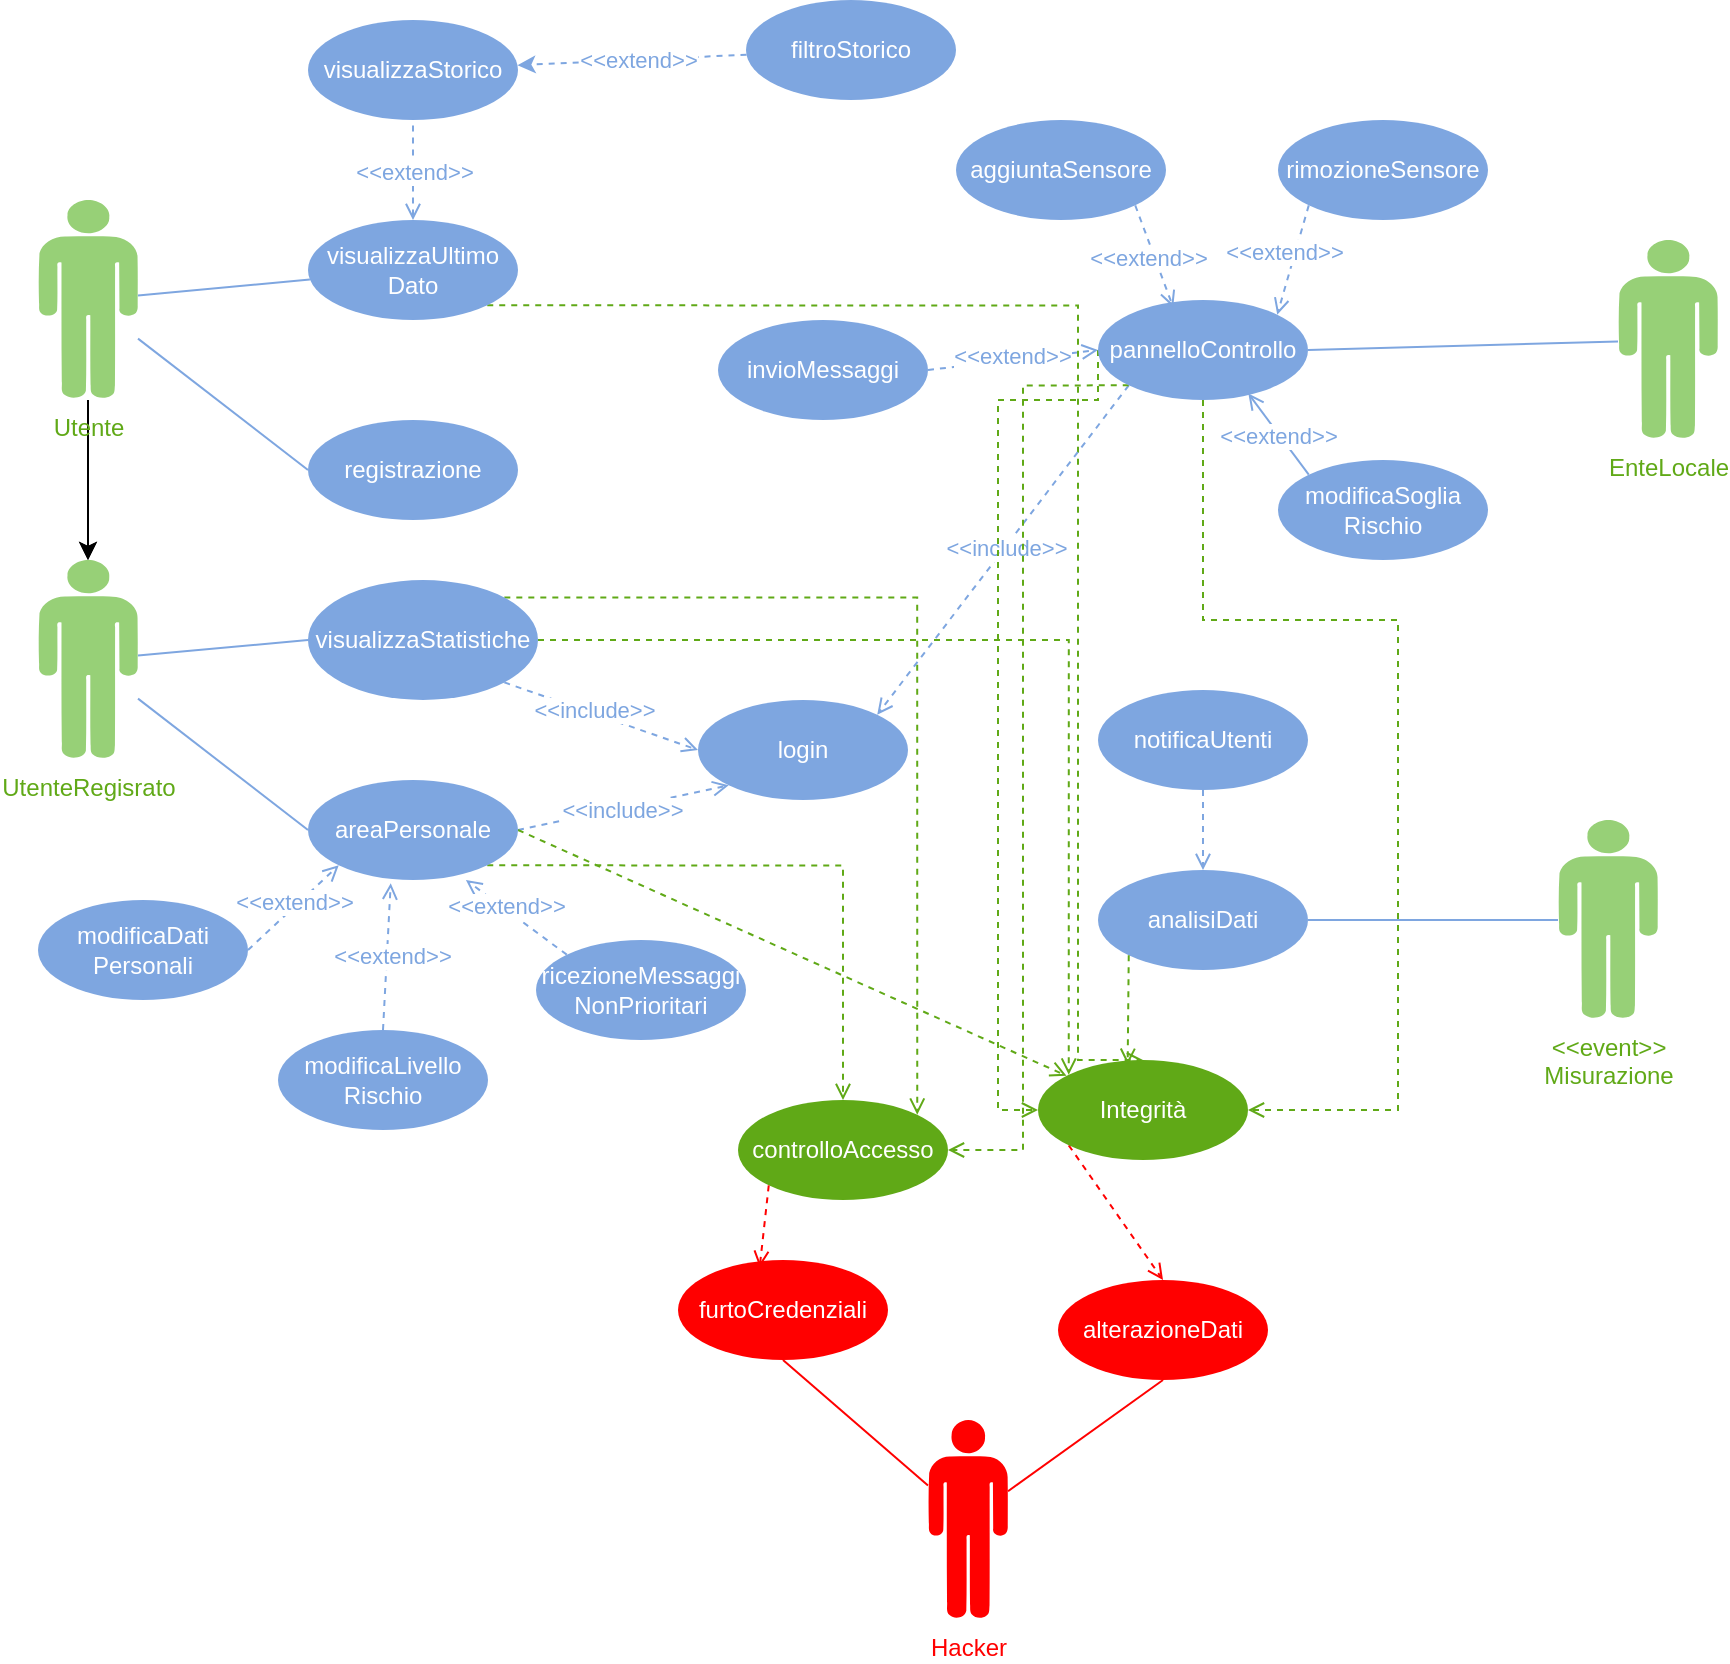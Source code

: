 <mxfile version="27.0.9">
  <diagram name="Pagina-1" id="ngrc2Y0ervrIFrzf7DpS">
    <mxGraphModel dx="1042" dy="722" grid="1" gridSize="10" guides="1" tooltips="1" connect="1" arrows="1" fold="1" page="1" pageScale="1" pageWidth="827" pageHeight="1169" math="0" shadow="0">
      <root>
        <mxCell id="0" />
        <mxCell id="1" parent="0" />
        <mxCell id="QVo-9qVDbVIKMkX55T8f-1" value="" style="edgeStyle=orthogonalEdgeStyle;rounded=0;orthogonalLoop=1;jettySize=auto;html=1;" edge="1" parent="1" source="QVo-9qVDbVIKMkX55T8f-5" target="QVo-9qVDbVIKMkX55T8f-10">
          <mxGeometry relative="1" as="geometry" />
        </mxCell>
        <mxCell id="QVo-9qVDbVIKMkX55T8f-2" value="" style="edgeStyle=orthogonalEdgeStyle;rounded=0;orthogonalLoop=1;jettySize=auto;html=1;" edge="1" parent="1" source="QVo-9qVDbVIKMkX55T8f-5" target="QVo-9qVDbVIKMkX55T8f-10">
          <mxGeometry relative="1" as="geometry" />
        </mxCell>
        <mxCell id="QVo-9qVDbVIKMkX55T8f-3" value="" style="rounded=0;orthogonalLoop=1;jettySize=auto;html=1;startArrow=none;startFill=0;strokeColor=#7EA6E0;endArrow=none;" edge="1" parent="1" source="QVo-9qVDbVIKMkX55T8f-5" target="QVo-9qVDbVIKMkX55T8f-15">
          <mxGeometry relative="1" as="geometry" />
        </mxCell>
        <mxCell id="QVo-9qVDbVIKMkX55T8f-4" style="rounded=0;orthogonalLoop=1;jettySize=auto;html=1;entryX=0;entryY=0.5;entryDx=0;entryDy=0;endArrow=none;startFill=0;strokeColor=#7EA6E0;" edge="1" parent="1" source="QVo-9qVDbVIKMkX55T8f-5" target="QVo-9qVDbVIKMkX55T8f-20">
          <mxGeometry relative="1" as="geometry" />
        </mxCell>
        <mxCell id="QVo-9qVDbVIKMkX55T8f-5" value="&lt;font style=&quot;color: rgb(96, 169, 23);&quot;&gt;Utente&lt;/font&gt;" style="verticalLabelPosition=bottom;sketch=0;html=1;fillColor=#97D077;verticalAlign=top;align=center;pointerEvents=1;shape=mxgraph.cisco_safe.design.actor_2;" vertex="1" parent="1">
          <mxGeometry x="30" y="170" width="50" height="100" as="geometry" />
        </mxCell>
        <mxCell id="QVo-9qVDbVIKMkX55T8f-6" style="rounded=0;orthogonalLoop=1;jettySize=auto;html=1;entryX=1;entryY=0.5;entryDx=0;entryDy=0;endArrow=none;startFill=0;strokeColor=#7EA6E0;" edge="1" parent="1" source="QVo-9qVDbVIKMkX55T8f-7" target="QVo-9qVDbVIKMkX55T8f-46">
          <mxGeometry relative="1" as="geometry" />
        </mxCell>
        <mxCell id="QVo-9qVDbVIKMkX55T8f-7" value="&lt;font style=&quot;color: rgb(96, 169, 23);&quot;&gt;&amp;lt;&amp;lt;event&amp;gt;&amp;gt;&lt;/font&gt;&lt;div&gt;&lt;font style=&quot;color: rgb(96, 169, 23);&quot;&gt;Misurazione&lt;/font&gt;&lt;/div&gt;" style="verticalLabelPosition=bottom;sketch=0;html=1;fillColor=#97D077;verticalAlign=top;align=center;pointerEvents=1;shape=mxgraph.cisco_safe.design.actor_2;" vertex="1" parent="1">
          <mxGeometry x="790" y="480" width="50" height="100" as="geometry" />
        </mxCell>
        <mxCell id="QVo-9qVDbVIKMkX55T8f-8" style="rounded=0;orthogonalLoop=1;jettySize=auto;html=1;entryX=0;entryY=0.5;entryDx=0;entryDy=0;endArrow=none;startFill=0;strokeColor=#7EA6E0;" edge="1" parent="1" source="QVo-9qVDbVIKMkX55T8f-10" target="QVo-9qVDbVIKMkX55T8f-27">
          <mxGeometry relative="1" as="geometry" />
        </mxCell>
        <mxCell id="QVo-9qVDbVIKMkX55T8f-9" style="rounded=0;orthogonalLoop=1;jettySize=auto;html=1;entryX=0;entryY=0.5;entryDx=0;entryDy=0;endArrow=none;startFill=0;strokeColor=#7EA6E0;" edge="1" parent="1" source="QVo-9qVDbVIKMkX55T8f-10" target="QVo-9qVDbVIKMkX55T8f-23">
          <mxGeometry relative="1" as="geometry" />
        </mxCell>
        <mxCell id="QVo-9qVDbVIKMkX55T8f-10" value="&lt;font style=&quot;color: rgb(96, 169, 23);&quot;&gt;UtenteRegisrato&lt;/font&gt;" style="verticalLabelPosition=bottom;sketch=0;html=1;fillColor=#97D077;verticalAlign=top;align=center;pointerEvents=1;shape=mxgraph.cisco_safe.design.actor_2;" vertex="1" parent="1">
          <mxGeometry x="30" y="350" width="50" height="100" as="geometry" />
        </mxCell>
        <mxCell id="QVo-9qVDbVIKMkX55T8f-11" style="rounded=0;orthogonalLoop=1;jettySize=auto;html=1;entryX=1;entryY=0.5;entryDx=0;entryDy=0;strokeColor=#7EA6E0;endArrow=none;startFill=0;" edge="1" parent="1" source="QVo-9qVDbVIKMkX55T8f-12" target="QVo-9qVDbVIKMkX55T8f-35">
          <mxGeometry relative="1" as="geometry" />
        </mxCell>
        <mxCell id="QVo-9qVDbVIKMkX55T8f-12" value="&lt;font style=&quot;color: rgb(96, 169, 23);&quot;&gt;EnteLocale&lt;/font&gt;" style="verticalLabelPosition=bottom;sketch=0;html=1;fillColor=#97D077;verticalAlign=top;align=center;pointerEvents=1;shape=mxgraph.cisco_safe.design.actor_2;" vertex="1" parent="1">
          <mxGeometry x="820" y="190" width="50" height="100" as="geometry" />
        </mxCell>
        <mxCell id="QVo-9qVDbVIKMkX55T8f-13" style="edgeStyle=orthogonalEdgeStyle;rounded=0;orthogonalLoop=1;jettySize=auto;html=1;exitX=0.5;exitY=0;exitDx=0;exitDy=0;entryX=0.5;entryY=1;entryDx=0;entryDy=0;startArrow=open;startFill=0;endArrow=none;dashed=1;strokeColor=#7EA6E0;" edge="1" parent="1" source="QVo-9qVDbVIKMkX55T8f-15" target="QVo-9qVDbVIKMkX55T8f-16">
          <mxGeometry relative="1" as="geometry" />
        </mxCell>
        <mxCell id="QVo-9qVDbVIKMkX55T8f-14" value="&lt;font style=&quot;color: rgb(126, 166, 224);&quot;&gt;&amp;lt;&amp;lt;extend&amp;gt;&amp;gt;&lt;/font&gt;" style="edgeLabel;html=1;align=center;verticalAlign=middle;resizable=0;points=[];" vertex="1" connectable="0" parent="QVo-9qVDbVIKMkX55T8f-13">
          <mxGeometry x="-0.04" y="6" relative="1" as="geometry">
            <mxPoint x="6" as="offset" />
          </mxGeometry>
        </mxCell>
        <mxCell id="QVo-9qVDbVIKMkX55T8f-76" style="edgeStyle=orthogonalEdgeStyle;rounded=0;orthogonalLoop=1;jettySize=auto;html=1;exitX=1;exitY=1;exitDx=0;exitDy=0;entryX=0.5;entryY=0;entryDx=0;entryDy=0;dashed=1;strokeColor=#60A917;endArrow=open;endFill=0;" edge="1" parent="1" source="QVo-9qVDbVIKMkX55T8f-15" target="QVo-9qVDbVIKMkX55T8f-62">
          <mxGeometry relative="1" as="geometry">
            <Array as="points">
              <mxPoint x="550" y="223" />
              <mxPoint x="550" y="600" />
            </Array>
          </mxGeometry>
        </mxCell>
        <mxCell id="QVo-9qVDbVIKMkX55T8f-15" value="visualizzaUltimo&lt;div&gt;Dato&lt;/div&gt;" style="ellipse;whiteSpace=wrap;html=1;fillColor=#7EA6E0;strokeColor=none;fontColor=#FFFFFF;" vertex="1" parent="1">
          <mxGeometry x="165" y="180" width="105" height="50" as="geometry" />
        </mxCell>
        <mxCell id="QVo-9qVDbVIKMkX55T8f-16" value="visualizzaStorico" style="ellipse;whiteSpace=wrap;html=1;fillColor=#7EA6E0;strokeColor=none;fontColor=#FFFFFF;" vertex="1" parent="1">
          <mxGeometry x="165" y="80" width="105" height="50" as="geometry" />
        </mxCell>
        <mxCell id="QVo-9qVDbVIKMkX55T8f-17" style="rounded=0;orthogonalLoop=1;jettySize=auto;html=1;dashed=1;strokeColor=#7EA6E0;" edge="1" parent="1" source="QVo-9qVDbVIKMkX55T8f-19" target="QVo-9qVDbVIKMkX55T8f-16">
          <mxGeometry relative="1" as="geometry" />
        </mxCell>
        <mxCell id="QVo-9qVDbVIKMkX55T8f-18" value="&lt;span style=&quot;color: rgb(126, 166, 224);&quot;&gt;&amp;lt;&amp;lt;extend&amp;gt;&amp;gt;&lt;/span&gt;" style="edgeLabel;html=1;align=center;verticalAlign=middle;resizable=0;points=[];" vertex="1" connectable="0" parent="QVo-9qVDbVIKMkX55T8f-17">
          <mxGeometry x="-0.04" relative="1" as="geometry">
            <mxPoint as="offset" />
          </mxGeometry>
        </mxCell>
        <mxCell id="QVo-9qVDbVIKMkX55T8f-19" value="filtroStorico" style="ellipse;whiteSpace=wrap;html=1;fillColor=#7EA6E0;strokeColor=none;fontColor=#FFFFFF;" vertex="1" parent="1">
          <mxGeometry x="384" y="70" width="105" height="50" as="geometry" />
        </mxCell>
        <mxCell id="QVo-9qVDbVIKMkX55T8f-20" value="registrazione" style="ellipse;whiteSpace=wrap;html=1;fillColor=#7EA6E0;strokeColor=none;fontColor=#FFFFFF;" vertex="1" parent="1">
          <mxGeometry x="165" y="280" width="105" height="50" as="geometry" />
        </mxCell>
        <mxCell id="QVo-9qVDbVIKMkX55T8f-21" style="rounded=0;orthogonalLoop=1;jettySize=auto;html=1;exitX=1;exitY=1;exitDx=0;exitDy=0;entryX=0;entryY=0.5;entryDx=0;entryDy=0;dashed=1;endArrow=open;endFill=0;strokeColor=#7EA6E0;" edge="1" parent="1" source="QVo-9qVDbVIKMkX55T8f-23" target="QVo-9qVDbVIKMkX55T8f-24">
          <mxGeometry relative="1" as="geometry" />
        </mxCell>
        <mxCell id="QVo-9qVDbVIKMkX55T8f-22" value="&lt;span style=&quot;color: rgb(126, 166, 224);&quot;&gt;&amp;lt;&amp;lt;include&amp;gt;&amp;gt;&lt;/span&gt;" style="edgeLabel;html=1;align=center;verticalAlign=middle;resizable=0;points=[];" vertex="1" connectable="0" parent="QVo-9qVDbVIKMkX55T8f-21">
          <mxGeometry x="-0.095" y="2" relative="1" as="geometry">
            <mxPoint as="offset" />
          </mxGeometry>
        </mxCell>
        <mxCell id="QVo-9qVDbVIKMkX55T8f-69" style="edgeStyle=orthogonalEdgeStyle;rounded=0;orthogonalLoop=1;jettySize=auto;html=1;exitX=1;exitY=0;exitDx=0;exitDy=0;entryX=1;entryY=0;entryDx=0;entryDy=0;dashed=1;endArrow=open;endFill=0;strokeColor=#60A917;" edge="1" parent="1" source="QVo-9qVDbVIKMkX55T8f-23" target="QVo-9qVDbVIKMkX55T8f-63">
          <mxGeometry relative="1" as="geometry" />
        </mxCell>
        <mxCell id="QVo-9qVDbVIKMkX55T8f-72" style="edgeStyle=orthogonalEdgeStyle;rounded=0;orthogonalLoop=1;jettySize=auto;html=1;exitX=1;exitY=0.5;exitDx=0;exitDy=0;entryX=0;entryY=0;entryDx=0;entryDy=0;endArrow=open;endFill=0;dashed=1;strokeColor=#60A917;" edge="1" parent="1" source="QVo-9qVDbVIKMkX55T8f-23" target="QVo-9qVDbVIKMkX55T8f-62">
          <mxGeometry relative="1" as="geometry">
            <mxPoint x="540" y="620" as="targetPoint" />
          </mxGeometry>
        </mxCell>
        <mxCell id="QVo-9qVDbVIKMkX55T8f-23" value="visualizzaStatistiche" style="ellipse;whiteSpace=wrap;html=1;fillColor=#7EA6E0;strokeColor=none;fontColor=#FFFFFF;" vertex="1" parent="1">
          <mxGeometry x="165" y="360" width="115" height="60" as="geometry" />
        </mxCell>
        <mxCell id="QVo-9qVDbVIKMkX55T8f-24" value="login" style="ellipse;whiteSpace=wrap;html=1;fillColor=#7EA6E0;strokeColor=none;fontColor=#FFFFFF;" vertex="1" parent="1">
          <mxGeometry x="360" y="420" width="105" height="50" as="geometry" />
        </mxCell>
        <mxCell id="QVo-9qVDbVIKMkX55T8f-25" style="rounded=0;orthogonalLoop=1;jettySize=auto;html=1;exitX=1;exitY=0.5;exitDx=0;exitDy=0;entryX=0;entryY=1;entryDx=0;entryDy=0;endArrow=open;endFill=0;dashed=1;strokeColor=#7EA6E0;" edge="1" parent="1" source="QVo-9qVDbVIKMkX55T8f-27" target="QVo-9qVDbVIKMkX55T8f-24">
          <mxGeometry relative="1" as="geometry" />
        </mxCell>
        <mxCell id="QVo-9qVDbVIKMkX55T8f-26" value="&lt;font style=&quot;color: rgb(126, 166, 224);&quot;&gt;&amp;lt;&amp;lt;include&amp;gt;&amp;gt;&lt;/font&gt;" style="edgeLabel;html=1;align=center;verticalAlign=middle;resizable=0;points=[];" vertex="1" connectable="0" parent="QVo-9qVDbVIKMkX55T8f-25">
          <mxGeometry x="-0.012" y="-1" relative="1" as="geometry">
            <mxPoint as="offset" />
          </mxGeometry>
        </mxCell>
        <mxCell id="QVo-9qVDbVIKMkX55T8f-68" style="edgeStyle=orthogonalEdgeStyle;rounded=0;orthogonalLoop=1;jettySize=auto;html=1;exitX=1;exitY=1;exitDx=0;exitDy=0;entryX=0.5;entryY=0;entryDx=0;entryDy=0;dashed=1;endArrow=open;endFill=0;strokeColor=#60A917;" edge="1" parent="1" source="QVo-9qVDbVIKMkX55T8f-27" target="QVo-9qVDbVIKMkX55T8f-63">
          <mxGeometry relative="1" as="geometry" />
        </mxCell>
        <mxCell id="QVo-9qVDbVIKMkX55T8f-71" style="rounded=0;orthogonalLoop=1;jettySize=auto;html=1;exitX=1;exitY=0.5;exitDx=0;exitDy=0;dashed=1;endArrow=open;endFill=0;strokeColor=#60A917;" edge="1" parent="1" source="QVo-9qVDbVIKMkX55T8f-27" target="QVo-9qVDbVIKMkX55T8f-62">
          <mxGeometry relative="1" as="geometry">
            <mxPoint x="550" y="600" as="targetPoint" />
          </mxGeometry>
        </mxCell>
        <mxCell id="QVo-9qVDbVIKMkX55T8f-27" value="areaPersonale" style="ellipse;whiteSpace=wrap;html=1;fillColor=#7EA6E0;strokeColor=none;fontColor=#FFFFFF;" vertex="1" parent="1">
          <mxGeometry x="165" y="460" width="105" height="50" as="geometry" />
        </mxCell>
        <mxCell id="QVo-9qVDbVIKMkX55T8f-28" style="rounded=0;orthogonalLoop=1;jettySize=auto;html=1;exitX=1;exitY=0.5;exitDx=0;exitDy=0;entryX=0;entryY=1;entryDx=0;entryDy=0;dashed=1;endArrow=open;endFill=0;strokeColor=#7EA6E0;" edge="1" parent="1" source="QVo-9qVDbVIKMkX55T8f-30" target="QVo-9qVDbVIKMkX55T8f-27">
          <mxGeometry relative="1" as="geometry" />
        </mxCell>
        <mxCell id="QVo-9qVDbVIKMkX55T8f-29" value="&lt;span style=&quot;color: rgb(126, 166, 224);&quot;&gt;&amp;lt;&amp;lt;extend&amp;gt;&amp;gt;&lt;/span&gt;" style="edgeLabel;html=1;align=center;verticalAlign=middle;resizable=0;points=[];" vertex="1" connectable="0" parent="QVo-9qVDbVIKMkX55T8f-28">
          <mxGeometry x="0.059" y="2" relative="1" as="geometry">
            <mxPoint as="offset" />
          </mxGeometry>
        </mxCell>
        <mxCell id="QVo-9qVDbVIKMkX55T8f-30" value="modificaDati&lt;div&gt;Personali&lt;/div&gt;" style="ellipse;whiteSpace=wrap;html=1;fillColor=#7EA6E0;strokeColor=none;fontColor=#FFFFFF;" vertex="1" parent="1">
          <mxGeometry x="30" y="520" width="105" height="50" as="geometry" />
        </mxCell>
        <mxCell id="QVo-9qVDbVIKMkX55T8f-31" value="modificaLivello&lt;div&gt;Rischio&lt;/div&gt;" style="ellipse;whiteSpace=wrap;html=1;fillColor=#7EA6E0;strokeColor=none;fontColor=#FFFFFF;" vertex="1" parent="1">
          <mxGeometry x="150" y="585" width="105" height="50" as="geometry" />
        </mxCell>
        <mxCell id="QVo-9qVDbVIKMkX55T8f-32" value="ricezioneMessaggi&lt;div&gt;NonPrioritari&lt;/div&gt;" style="ellipse;whiteSpace=wrap;html=1;fillColor=#7EA6E0;strokeColor=none;fontColor=#FFFFFF;" vertex="1" parent="1">
          <mxGeometry x="279" y="540" width="105" height="50" as="geometry" />
        </mxCell>
        <mxCell id="QVo-9qVDbVIKMkX55T8f-33" style="rounded=0;orthogonalLoop=1;jettySize=auto;html=1;exitX=0;exitY=1;exitDx=0;exitDy=0;entryX=1;entryY=0;entryDx=0;entryDy=0;dashed=1;endArrow=open;endFill=0;strokeColor=#7EA6E0;" edge="1" parent="1" source="QVo-9qVDbVIKMkX55T8f-35" target="QVo-9qVDbVIKMkX55T8f-24">
          <mxGeometry relative="1" as="geometry" />
        </mxCell>
        <mxCell id="QVo-9qVDbVIKMkX55T8f-34" value="&lt;span style=&quot;color: rgb(126, 166, 224);&quot;&gt;&amp;lt;&amp;lt;include&amp;gt;&amp;gt;&lt;/span&gt;" style="edgeLabel;html=1;align=center;verticalAlign=middle;resizable=0;points=[];" vertex="1" connectable="0" parent="QVo-9qVDbVIKMkX55T8f-33">
          <mxGeometry x="-0.014" relative="1" as="geometry">
            <mxPoint as="offset" />
          </mxGeometry>
        </mxCell>
        <mxCell id="QVo-9qVDbVIKMkX55T8f-70" style="edgeStyle=orthogonalEdgeStyle;rounded=0;orthogonalLoop=1;jettySize=auto;html=1;exitX=0;exitY=1;exitDx=0;exitDy=0;entryX=1;entryY=0.5;entryDx=0;entryDy=0;dashed=1;strokeColor=#60A917;endArrow=open;endFill=0;" edge="1" parent="1" source="QVo-9qVDbVIKMkX55T8f-35" target="QVo-9qVDbVIKMkX55T8f-63">
          <mxGeometry relative="1" as="geometry" />
        </mxCell>
        <mxCell id="QVo-9qVDbVIKMkX55T8f-74" style="edgeStyle=orthogonalEdgeStyle;rounded=0;orthogonalLoop=1;jettySize=auto;html=1;exitX=0;exitY=0.5;exitDx=0;exitDy=0;entryX=0;entryY=0.5;entryDx=0;entryDy=0;dashed=1;endArrow=open;endFill=0;strokeColor=#60A917;" edge="1" parent="1" source="QVo-9qVDbVIKMkX55T8f-35" target="QVo-9qVDbVIKMkX55T8f-62">
          <mxGeometry relative="1" as="geometry">
            <Array as="points">
              <mxPoint x="560" y="270" />
              <mxPoint x="510" y="270" />
              <mxPoint x="510" y="625" />
            </Array>
          </mxGeometry>
        </mxCell>
        <mxCell id="QVo-9qVDbVIKMkX55T8f-75" style="edgeStyle=orthogonalEdgeStyle;rounded=0;orthogonalLoop=1;jettySize=auto;html=1;exitX=0.5;exitY=1;exitDx=0;exitDy=0;entryX=1;entryY=0.5;entryDx=0;entryDy=0;endArrow=open;endFill=0;dashed=1;strokeColor=#60A917;" edge="1" parent="1" source="QVo-9qVDbVIKMkX55T8f-35" target="QVo-9qVDbVIKMkX55T8f-62">
          <mxGeometry relative="1" as="geometry">
            <Array as="points">
              <mxPoint x="613" y="380" />
              <mxPoint x="710" y="380" />
              <mxPoint x="710" y="625" />
            </Array>
          </mxGeometry>
        </mxCell>
        <mxCell id="QVo-9qVDbVIKMkX55T8f-35" value="pannelloControllo" style="ellipse;whiteSpace=wrap;html=1;fillColor=#7EA6E0;strokeColor=none;fontColor=#FFFFFF;" vertex="1" parent="1">
          <mxGeometry x="560" y="220" width="105" height="50" as="geometry" />
        </mxCell>
        <mxCell id="QVo-9qVDbVIKMkX55T8f-36" value="aggiuntaSensore" style="ellipse;whiteSpace=wrap;html=1;fillColor=#7EA6E0;strokeColor=none;fontColor=#FFFFFF;" vertex="1" parent="1">
          <mxGeometry x="489" y="130" width="105" height="50" as="geometry" />
        </mxCell>
        <mxCell id="QVo-9qVDbVIKMkX55T8f-37" style="rounded=0;orthogonalLoop=1;jettySize=auto;html=1;exitX=0;exitY=1;exitDx=0;exitDy=0;entryX=1;entryY=0;entryDx=0;entryDy=0;endArrow=open;endFill=0;dashed=1;strokeColor=#7EA6E0;" edge="1" parent="1" source="QVo-9qVDbVIKMkX55T8f-39" target="QVo-9qVDbVIKMkX55T8f-35">
          <mxGeometry relative="1" as="geometry" />
        </mxCell>
        <mxCell id="QVo-9qVDbVIKMkX55T8f-38" value="&lt;span style=&quot;color: rgb(126, 166, 224);&quot;&gt;&amp;lt;&amp;lt;extend&amp;gt;&amp;gt;&lt;/span&gt;" style="edgeLabel;html=1;align=center;verticalAlign=middle;resizable=0;points=[];" vertex="1" connectable="0" parent="QVo-9qVDbVIKMkX55T8f-37">
          <mxGeometry x="-0.086" y="-6" relative="1" as="geometry">
            <mxPoint as="offset" />
          </mxGeometry>
        </mxCell>
        <mxCell id="QVo-9qVDbVIKMkX55T8f-39" value="rimozioneSensore" style="ellipse;whiteSpace=wrap;html=1;fillColor=#7EA6E0;strokeColor=none;fontColor=#FFFFFF;" vertex="1" parent="1">
          <mxGeometry x="650" y="130" width="105" height="50" as="geometry" />
        </mxCell>
        <mxCell id="QVo-9qVDbVIKMkX55T8f-40" value="modificaSoglia&lt;div&gt;Rischio&lt;/div&gt;" style="ellipse;whiteSpace=wrap;html=1;fillColor=#7EA6E0;strokeColor=none;fontColor=#FFFFFF;" vertex="1" parent="1">
          <mxGeometry x="650" y="300" width="105" height="50" as="geometry" />
        </mxCell>
        <mxCell id="QVo-9qVDbVIKMkX55T8f-41" style="rounded=0;orthogonalLoop=1;jettySize=auto;html=1;exitX=1;exitY=0.5;exitDx=0;exitDy=0;entryX=0;entryY=0.5;entryDx=0;entryDy=0;dashed=1;endArrow=open;endFill=0;strokeColor=#7EA6E0;" edge="1" parent="1" source="QVo-9qVDbVIKMkX55T8f-43" target="QVo-9qVDbVIKMkX55T8f-35">
          <mxGeometry relative="1" as="geometry" />
        </mxCell>
        <mxCell id="QVo-9qVDbVIKMkX55T8f-42" value="&lt;span style=&quot;color: rgb(126, 166, 224);&quot;&gt;&amp;lt;&amp;lt;extend&amp;gt;&amp;gt;&lt;/span&gt;" style="edgeLabel;html=1;align=center;verticalAlign=middle;resizable=0;points=[];" vertex="1" connectable="0" parent="QVo-9qVDbVIKMkX55T8f-41">
          <mxGeometry x="-0.015" y="2" relative="1" as="geometry">
            <mxPoint as="offset" />
          </mxGeometry>
        </mxCell>
        <mxCell id="QVo-9qVDbVIKMkX55T8f-43" value="invioMessaggi" style="ellipse;whiteSpace=wrap;html=1;fillColor=#7EA6E0;strokeColor=none;fontColor=#FFFFFF;" vertex="1" parent="1">
          <mxGeometry x="370" y="230" width="105" height="50" as="geometry" />
        </mxCell>
        <mxCell id="QVo-9qVDbVIKMkX55T8f-44" style="rounded=0;orthogonalLoop=1;jettySize=auto;html=1;exitX=0.5;exitY=1;exitDx=0;exitDy=0;dashed=1;endArrow=open;endFill=0;strokeColor=#7EA6E0;" edge="1" parent="1" source="QVo-9qVDbVIKMkX55T8f-45" target="QVo-9qVDbVIKMkX55T8f-46">
          <mxGeometry relative="1" as="geometry" />
        </mxCell>
        <mxCell id="QVo-9qVDbVIKMkX55T8f-45" value="notificaUtenti" style="ellipse;whiteSpace=wrap;html=1;fillColor=#7EA6E0;strokeColor=none;fontColor=#FFFFFF;" vertex="1" parent="1">
          <mxGeometry x="560" y="415" width="105" height="50" as="geometry" />
        </mxCell>
        <mxCell id="QVo-9qVDbVIKMkX55T8f-46" value="analisiDati" style="ellipse;whiteSpace=wrap;html=1;fillColor=#7EA6E0;strokeColor=none;fontColor=#FFFFFF;" vertex="1" parent="1">
          <mxGeometry x="560" y="505" width="105" height="50" as="geometry" />
        </mxCell>
        <mxCell id="QVo-9qVDbVIKMkX55T8f-47" style="rounded=0;orthogonalLoop=1;jettySize=auto;html=1;exitX=1;exitY=1;exitDx=0;exitDy=0;entryX=0.358;entryY=0.072;entryDx=0;entryDy=0;entryPerimeter=0;endArrow=open;endFill=0;strokeColor=#7EA6E0;dashed=1;" edge="1" parent="1" source="QVo-9qVDbVIKMkX55T8f-36" target="QVo-9qVDbVIKMkX55T8f-35">
          <mxGeometry relative="1" as="geometry" />
        </mxCell>
        <mxCell id="QVo-9qVDbVIKMkX55T8f-48" value="&lt;span style=&quot;color: rgb(126, 166, 224);&quot;&gt;&amp;lt;&amp;lt;extend&amp;gt;&amp;gt;&lt;/span&gt;" style="edgeLabel;html=1;align=center;verticalAlign=middle;resizable=0;points=[];" vertex="1" connectable="0" parent="QVo-9qVDbVIKMkX55T8f-47">
          <mxGeometry x="-0.003" y="-3" relative="1" as="geometry">
            <mxPoint as="offset" />
          </mxGeometry>
        </mxCell>
        <mxCell id="QVo-9qVDbVIKMkX55T8f-49" style="rounded=0;orthogonalLoop=1;jettySize=auto;html=1;exitX=0;exitY=0;exitDx=0;exitDy=0;entryX=0.716;entryY=0.936;entryDx=0;entryDy=0;entryPerimeter=0;endArrow=open;endFill=0;strokeColor=#7EA6E0;" edge="1" parent="1" source="QVo-9qVDbVIKMkX55T8f-40" target="QVo-9qVDbVIKMkX55T8f-35">
          <mxGeometry relative="1" as="geometry" />
        </mxCell>
        <mxCell id="QVo-9qVDbVIKMkX55T8f-50" value="&lt;span style=&quot;color: rgb(126, 166, 224);&quot;&gt;&amp;lt;&amp;lt;extend&amp;gt;&amp;gt;&lt;/span&gt;" style="edgeLabel;html=1;align=center;verticalAlign=middle;resizable=0;points=[];" vertex="1" connectable="0" parent="QVo-9qVDbVIKMkX55T8f-49">
          <mxGeometry x="-0.013" y="1" relative="1" as="geometry">
            <mxPoint as="offset" />
          </mxGeometry>
        </mxCell>
        <mxCell id="QVo-9qVDbVIKMkX55T8f-51" style="rounded=0;orthogonalLoop=1;jettySize=auto;html=1;exitX=0.5;exitY=0;exitDx=0;exitDy=0;entryX=0.394;entryY=1.032;entryDx=0;entryDy=0;entryPerimeter=0;endArrow=open;endFill=0;dashed=1;strokeColor=#7EA6E0;" edge="1" parent="1" source="QVo-9qVDbVIKMkX55T8f-31" target="QVo-9qVDbVIKMkX55T8f-27">
          <mxGeometry relative="1" as="geometry" />
        </mxCell>
        <mxCell id="QVo-9qVDbVIKMkX55T8f-52" value="&lt;span style=&quot;color: rgb(126, 166, 224);&quot;&gt;&amp;lt;&amp;lt;extend&amp;gt;&amp;gt;&lt;/span&gt;" style="edgeLabel;html=1;align=center;verticalAlign=middle;resizable=0;points=[];" vertex="1" connectable="0" parent="QVo-9qVDbVIKMkX55T8f-51">
          <mxGeometry x="0.011" y="-2" relative="1" as="geometry">
            <mxPoint as="offset" />
          </mxGeometry>
        </mxCell>
        <mxCell id="QVo-9qVDbVIKMkX55T8f-53" style="rounded=0;orthogonalLoop=1;jettySize=auto;html=1;exitX=0;exitY=0;exitDx=0;exitDy=0;entryX=0.752;entryY=1;entryDx=0;entryDy=0;entryPerimeter=0;endArrow=open;endFill=0;dashed=1;strokeColor=#7EA6E0;" edge="1" parent="1" source="QVo-9qVDbVIKMkX55T8f-32" target="QVo-9qVDbVIKMkX55T8f-27">
          <mxGeometry relative="1" as="geometry" />
        </mxCell>
        <mxCell id="QVo-9qVDbVIKMkX55T8f-54" value="&lt;span style=&quot;color: rgb(126, 166, 224);&quot;&gt;&amp;lt;&amp;lt;extend&amp;gt;&amp;gt;&lt;/span&gt;" style="edgeLabel;html=1;align=center;verticalAlign=middle;resizable=0;points=[];" vertex="1" connectable="0" parent="QVo-9qVDbVIKMkX55T8f-53">
          <mxGeometry x="0.226" y="-2" relative="1" as="geometry">
            <mxPoint x="-1" as="offset" />
          </mxGeometry>
        </mxCell>
        <mxCell id="QVo-9qVDbVIKMkX55T8f-64" style="rounded=0;orthogonalLoop=1;jettySize=auto;html=1;entryX=0.5;entryY=1;entryDx=0;entryDy=0;endArrow=none;startFill=0;strokeColor=#FF0000;" edge="1" parent="1" source="QVo-9qVDbVIKMkX55T8f-55" target="QVo-9qVDbVIKMkX55T8f-61">
          <mxGeometry relative="1" as="geometry" />
        </mxCell>
        <mxCell id="QVo-9qVDbVIKMkX55T8f-65" style="rounded=0;orthogonalLoop=1;jettySize=auto;html=1;entryX=0.5;entryY=1;entryDx=0;entryDy=0;endArrow=none;startFill=0;strokeColor=#FF0000;" edge="1" parent="1" source="QVo-9qVDbVIKMkX55T8f-55" target="QVo-9qVDbVIKMkX55T8f-60">
          <mxGeometry relative="1" as="geometry" />
        </mxCell>
        <mxCell id="QVo-9qVDbVIKMkX55T8f-55" value="&lt;font style=&quot;color: rgb(255, 0, 0);&quot;&gt;Hacker&lt;/font&gt;" style="verticalLabelPosition=bottom;sketch=0;html=1;fillColor=#FF0000;verticalAlign=top;align=center;pointerEvents=1;shape=mxgraph.cisco_safe.design.actor_2;" vertex="1" parent="1">
          <mxGeometry x="475" y="780" width="40" height="100" as="geometry" />
        </mxCell>
        <mxCell id="QVo-9qVDbVIKMkX55T8f-60" value="furtoCredenziali" style="ellipse;whiteSpace=wrap;html=1;fillColor=#FF0000;strokeColor=none;fontColor=#FFFFFF;" vertex="1" parent="1">
          <mxGeometry x="350" y="700" width="105" height="50" as="geometry" />
        </mxCell>
        <mxCell id="QVo-9qVDbVIKMkX55T8f-61" value="alterazioneDati" style="ellipse;whiteSpace=wrap;html=1;fillColor=#FF0000;strokeColor=none;fontColor=#FFFFFF;" vertex="1" parent="1">
          <mxGeometry x="540" y="710" width="105" height="50" as="geometry" />
        </mxCell>
        <mxCell id="QVo-9qVDbVIKMkX55T8f-67" style="rounded=0;orthogonalLoop=1;jettySize=auto;html=1;exitX=0;exitY=1;exitDx=0;exitDy=0;entryX=0.5;entryY=0;entryDx=0;entryDy=0;dashed=1;endArrow=open;endFill=0;strokeColor=#FF0000;" edge="1" parent="1" source="QVo-9qVDbVIKMkX55T8f-62" target="QVo-9qVDbVIKMkX55T8f-61">
          <mxGeometry relative="1" as="geometry" />
        </mxCell>
        <mxCell id="QVo-9qVDbVIKMkX55T8f-62" value="Integrità" style="ellipse;whiteSpace=wrap;html=1;fillColor=#60A917;strokeColor=none;fontColor=#FFFFFF;" vertex="1" parent="1">
          <mxGeometry x="530" y="600" width="105" height="50" as="geometry" />
        </mxCell>
        <mxCell id="QVo-9qVDbVIKMkX55T8f-63" value="controlloAccesso" style="ellipse;whiteSpace=wrap;html=1;fillColor=#60A917;strokeColor=none;fontColor=#FFFFFF;" vertex="1" parent="1">
          <mxGeometry x="380" y="620" width="105" height="50" as="geometry" />
        </mxCell>
        <mxCell id="QVo-9qVDbVIKMkX55T8f-66" style="rounded=0;orthogonalLoop=1;jettySize=auto;html=1;exitX=0;exitY=1;exitDx=0;exitDy=0;entryX=0.389;entryY=0.072;entryDx=0;entryDy=0;entryPerimeter=0;dashed=1;endArrow=open;endFill=0;strokeColor=#FF0000;" edge="1" parent="1" source="QVo-9qVDbVIKMkX55T8f-63" target="QVo-9qVDbVIKMkX55T8f-60">
          <mxGeometry relative="1" as="geometry" />
        </mxCell>
        <mxCell id="QVo-9qVDbVIKMkX55T8f-73" style="rounded=0;orthogonalLoop=1;jettySize=auto;html=1;exitX=0;exitY=1;exitDx=0;exitDy=0;entryX=0.427;entryY=0.048;entryDx=0;entryDy=0;entryPerimeter=0;endArrow=open;endFill=0;dashed=1;strokeColor=#60A917;" edge="1" parent="1" source="QVo-9qVDbVIKMkX55T8f-46" target="QVo-9qVDbVIKMkX55T8f-62">
          <mxGeometry relative="1" as="geometry" />
        </mxCell>
      </root>
    </mxGraphModel>
  </diagram>
</mxfile>
